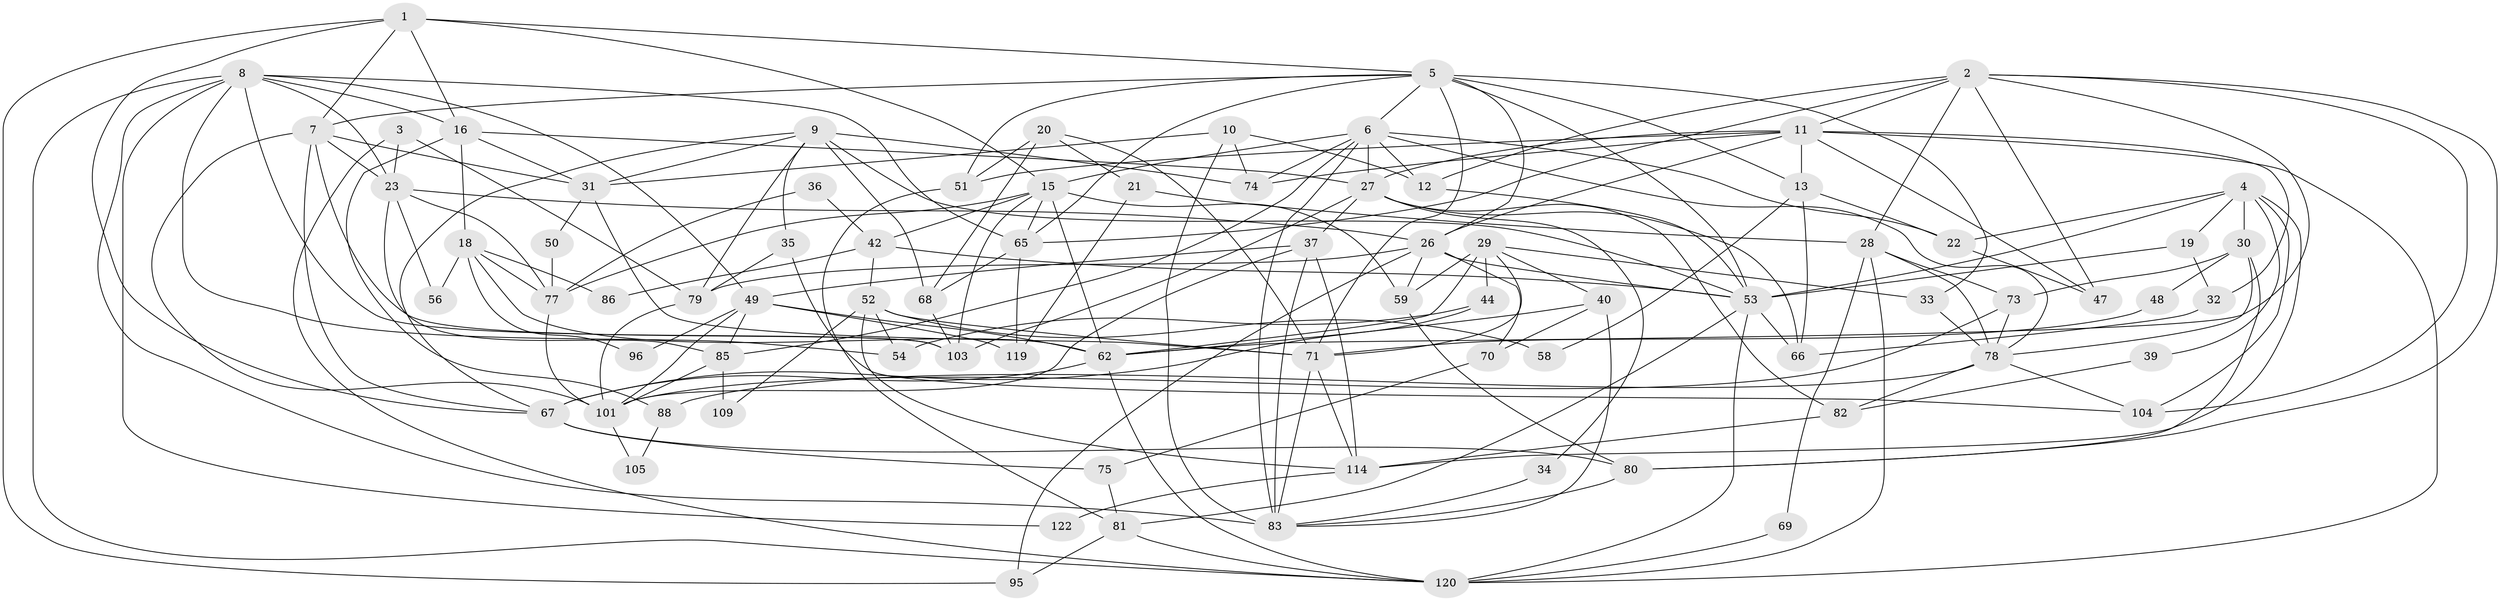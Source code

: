 // Generated by graph-tools (version 1.1) at 2025/52/02/27/25 19:52:05]
// undirected, 80 vertices, 197 edges
graph export_dot {
graph [start="1"]
  node [color=gray90,style=filled];
  1 [super="+61"];
  2 [super="+14"];
  3 [super="+93"];
  4 [super="+43"];
  5 [super="+118"];
  6 [super="+76"];
  7 [super="+24"];
  8 [super="+57"];
  9 [super="+17"];
  10 [super="+92"];
  11 [super="+116"];
  12 [super="+45"];
  13 [super="+97"];
  15 [super="+113"];
  16 [super="+107"];
  18 [super="+46"];
  19;
  20 [super="+91"];
  21;
  22 [super="+25"];
  23 [super="+63"];
  26 [super="+41"];
  27 [super="+72"];
  28 [super="+38"];
  29 [super="+89"];
  30;
  31 [super="+64"];
  32;
  33;
  34;
  35;
  36;
  37 [super="+87"];
  39;
  40;
  42 [super="+110"];
  44;
  47;
  48;
  49 [super="+90"];
  50;
  51;
  52 [super="+55"];
  53 [super="+84"];
  54;
  56;
  58;
  59 [super="+60"];
  62 [super="+123"];
  65 [super="+94"];
  66;
  67 [super="+106"];
  68;
  69;
  70;
  71 [super="+108"];
  73;
  74;
  75;
  77;
  78 [super="+100"];
  79 [super="+115"];
  80 [super="+111"];
  81 [super="+112"];
  82 [super="+99"];
  83 [super="+98"];
  85;
  86;
  88;
  95;
  96;
  101 [super="+102"];
  103;
  104;
  105;
  109;
  114 [super="+117"];
  119;
  120 [super="+121"];
  122;
  1 -- 16;
  1 -- 5;
  1 -- 95;
  1 -- 67;
  1 -- 15;
  1 -- 7;
  2 -- 104;
  2 -- 47;
  2 -- 65;
  2 -- 12 [weight=2];
  2 -- 62;
  2 -- 28;
  2 -- 11;
  2 -- 80;
  3 -- 23;
  3 -- 120;
  3 -- 79;
  4 -- 30 [weight=2];
  4 -- 104;
  4 -- 114;
  4 -- 19;
  4 -- 53;
  4 -- 39;
  4 -- 22;
  5 -- 6;
  5 -- 51;
  5 -- 26;
  5 -- 13;
  5 -- 65;
  5 -- 33;
  5 -- 53;
  5 -- 7;
  5 -- 71;
  6 -- 12;
  6 -- 74;
  6 -- 83;
  6 -- 85;
  6 -- 27;
  6 -- 15;
  6 -- 78;
  6 -- 22;
  7 -- 103;
  7 -- 31;
  7 -- 67;
  7 -- 101;
  7 -- 23;
  8 -- 120;
  8 -- 49;
  8 -- 16;
  8 -- 83;
  8 -- 54;
  8 -- 103;
  8 -- 122;
  8 -- 23;
  8 -- 65;
  9 -- 74;
  9 -- 53 [weight=2];
  9 -- 79;
  9 -- 31;
  9 -- 67;
  9 -- 35;
  9 -- 68;
  10 -- 74;
  10 -- 83;
  10 -- 12;
  10 -- 31;
  11 -- 32;
  11 -- 13;
  11 -- 47;
  11 -- 51;
  11 -- 74;
  11 -- 120;
  11 -- 26;
  11 -- 27;
  12 -- 53;
  13 -- 66;
  13 -- 58;
  13 -- 22;
  15 -- 103;
  15 -- 59;
  15 -- 77;
  15 -- 65;
  15 -- 42;
  15 -- 62;
  16 -- 88;
  16 -- 31;
  16 -- 18;
  16 -- 27;
  18 -- 77;
  18 -- 62;
  18 -- 56;
  18 -- 96;
  18 -- 86;
  19 -- 32;
  19 -- 53;
  20 -- 71;
  20 -- 21;
  20 -- 51;
  20 -- 68;
  21 -- 28;
  21 -- 119;
  22 -- 47;
  23 -- 26;
  23 -- 56;
  23 -- 85;
  23 -- 77;
  26 -- 59;
  26 -- 53;
  26 -- 70;
  26 -- 95;
  26 -- 79;
  27 -- 82;
  27 -- 103;
  27 -- 66;
  27 -- 34;
  27 -- 37;
  28 -- 78;
  28 -- 69;
  28 -- 120;
  28 -- 73;
  29 -- 44;
  29 -- 59;
  29 -- 33;
  29 -- 71;
  29 -- 40;
  29 -- 62;
  30 -- 73;
  30 -- 48;
  30 -- 78;
  30 -- 80;
  31 -- 50;
  31 -- 71;
  32 -- 66;
  33 -- 78;
  34 -- 83;
  35 -- 104;
  35 -- 79;
  36 -- 77;
  36 -- 42;
  37 -- 114;
  37 -- 49;
  37 -- 101;
  37 -- 83;
  39 -- 82;
  40 -- 83;
  40 -- 62;
  40 -- 70;
  42 -- 52;
  42 -- 86;
  42 -- 53;
  44 -- 67;
  44 -- 54;
  48 -- 71;
  49 -- 96;
  49 -- 85;
  49 -- 101;
  49 -- 119;
  49 -- 62;
  50 -- 77;
  51 -- 81;
  52 -- 58 [weight=2];
  52 -- 109;
  52 -- 54;
  52 -- 114;
  52 -- 71;
  53 -- 66;
  53 -- 81;
  53 -- 120;
  59 -- 80;
  62 -- 120;
  62 -- 67;
  65 -- 119;
  65 -- 68;
  67 -- 75;
  67 -- 80;
  68 -- 103;
  69 -- 120;
  70 -- 75;
  71 -- 114;
  71 -- 83;
  73 -- 101;
  73 -- 78;
  75 -- 81;
  77 -- 101;
  78 -- 82;
  78 -- 88;
  78 -- 104;
  79 -- 101;
  80 -- 83;
  81 -- 95;
  81 -- 120;
  82 -- 114;
  85 -- 109;
  85 -- 101;
  88 -- 105;
  101 -- 105;
  114 -- 122;
}
